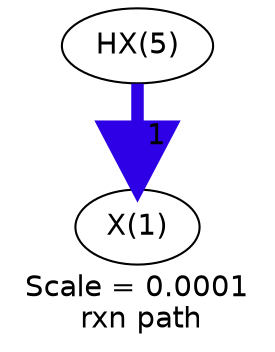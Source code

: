 digraph reaction_paths {
center=1;
s51 -> s50[fontname="Helvetica", style="setlinewidth(6)", arrowsize=3, color="0.7, 1.5, 0.9"
, label=" 1"];
s50 [ fontname="Helvetica", label="X(1)"];
s51 [ fontname="Helvetica", label="HX(5)"];
 label = "Scale = 0.0001\l rxn path";
 fontname = "Helvetica";
}
